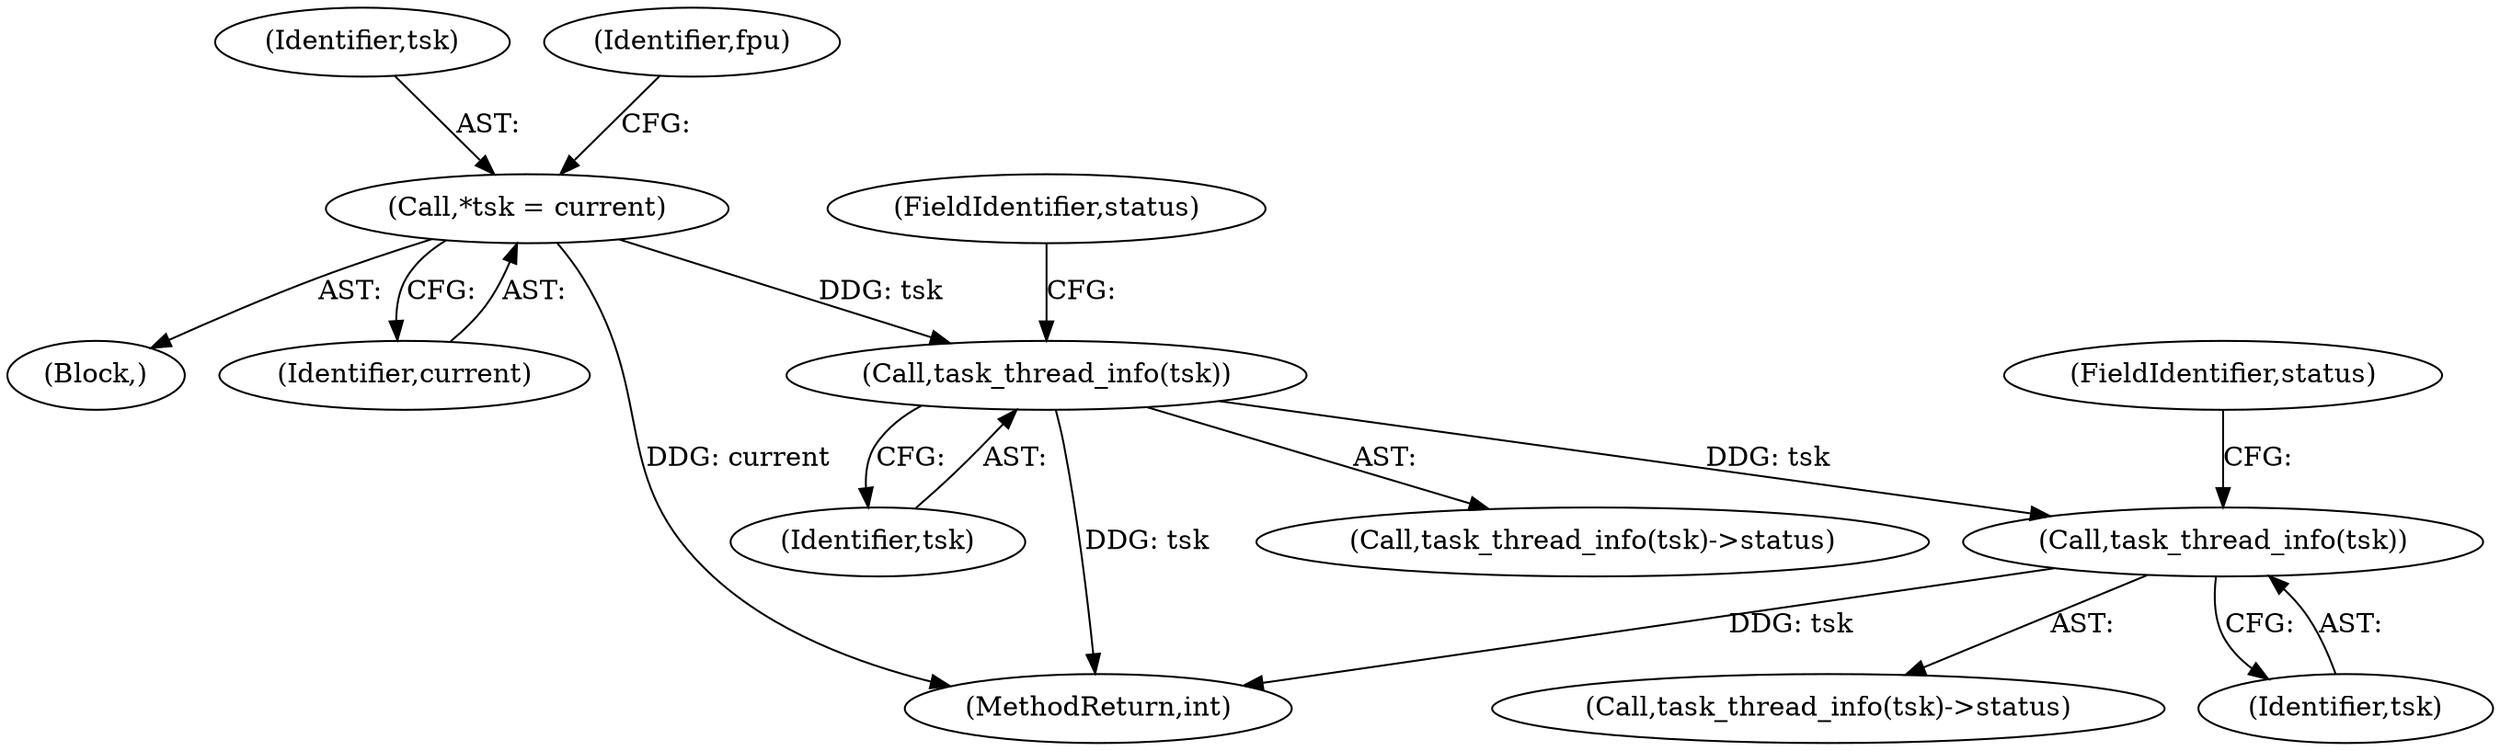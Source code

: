 digraph "0_linux_a8b0ca17b80e92faab46ee7179ba9e99ccb61233_28@API" {
"1000138" [label="(Call,task_thread_info(tsk))"];
"1000129" [label="(Call,task_thread_info(tsk))"];
"1000106" [label="(Call,*tsk = current)"];
"1000128" [label="(Call,task_thread_info(tsk)->status)"];
"1000106" [label="(Call,*tsk = current)"];
"1000139" [label="(Identifier,tsk)"];
"1000138" [label="(Call,task_thread_info(tsk))"];
"1000131" [label="(FieldIdentifier,status)"];
"1000104" [label="(Block,)"];
"1000108" [label="(Identifier,current)"];
"1000107" [label="(Identifier,tsk)"];
"1000130" [label="(Identifier,tsk)"];
"1000147" [label="(MethodReturn,int)"];
"1000129" [label="(Call,task_thread_info(tsk))"];
"1000137" [label="(Call,task_thread_info(tsk)->status)"];
"1000140" [label="(FieldIdentifier,status)"];
"1000111" [label="(Identifier,fpu)"];
"1000138" -> "1000137"  [label="AST: "];
"1000138" -> "1000139"  [label="CFG: "];
"1000139" -> "1000138"  [label="AST: "];
"1000140" -> "1000138"  [label="CFG: "];
"1000138" -> "1000147"  [label="DDG: tsk"];
"1000129" -> "1000138"  [label="DDG: tsk"];
"1000129" -> "1000128"  [label="AST: "];
"1000129" -> "1000130"  [label="CFG: "];
"1000130" -> "1000129"  [label="AST: "];
"1000131" -> "1000129"  [label="CFG: "];
"1000129" -> "1000147"  [label="DDG: tsk"];
"1000106" -> "1000129"  [label="DDG: tsk"];
"1000106" -> "1000104"  [label="AST: "];
"1000106" -> "1000108"  [label="CFG: "];
"1000107" -> "1000106"  [label="AST: "];
"1000108" -> "1000106"  [label="AST: "];
"1000111" -> "1000106"  [label="CFG: "];
"1000106" -> "1000147"  [label="DDG: current"];
}
